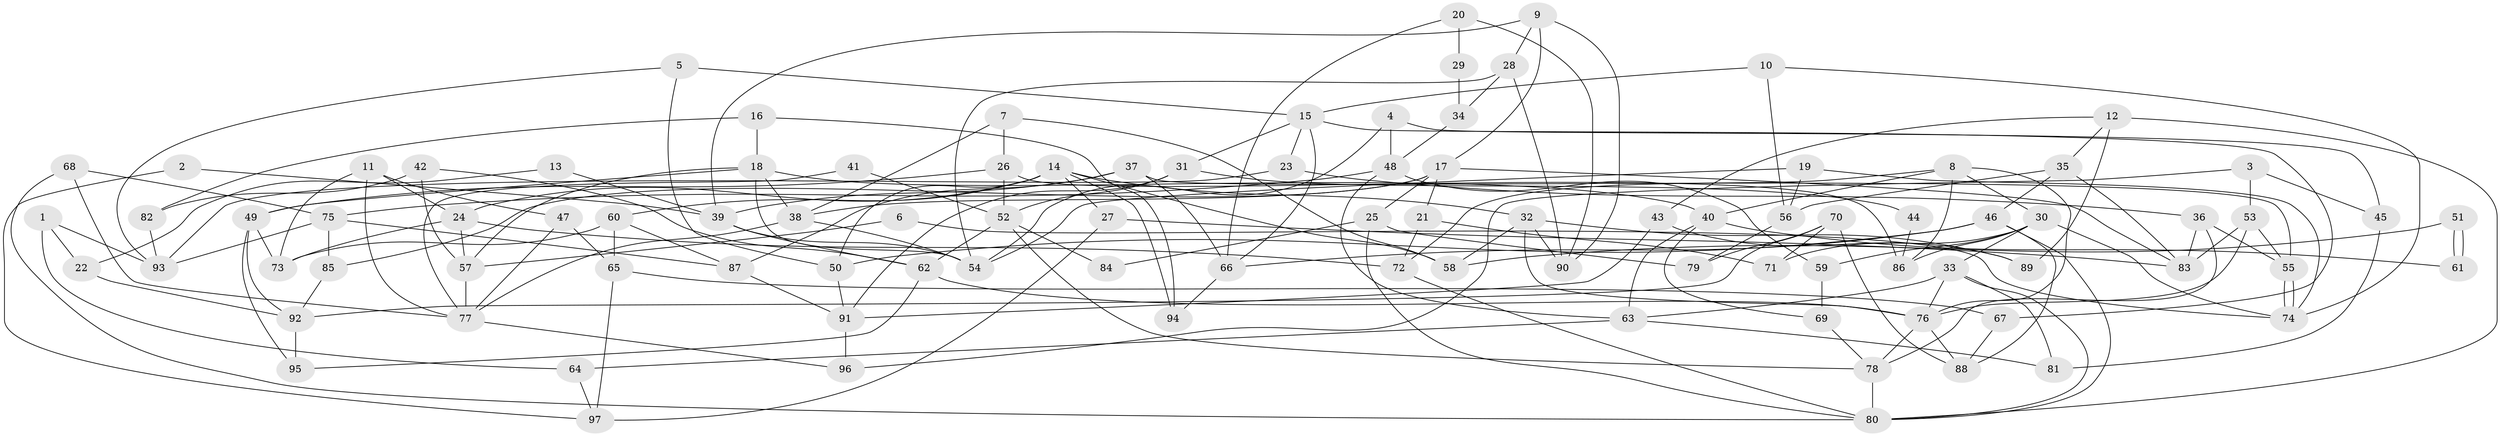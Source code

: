 // Generated by graph-tools (version 1.1) at 2025/02/03/09/25 03:02:13]
// undirected, 97 vertices, 194 edges
graph export_dot {
graph [start="1"]
  node [color=gray90,style=filled];
  1;
  2;
  3;
  4;
  5;
  6;
  7;
  8;
  9;
  10;
  11;
  12;
  13;
  14;
  15;
  16;
  17;
  18;
  19;
  20;
  21;
  22;
  23;
  24;
  25;
  26;
  27;
  28;
  29;
  30;
  31;
  32;
  33;
  34;
  35;
  36;
  37;
  38;
  39;
  40;
  41;
  42;
  43;
  44;
  45;
  46;
  47;
  48;
  49;
  50;
  51;
  52;
  53;
  54;
  55;
  56;
  57;
  58;
  59;
  60;
  61;
  62;
  63;
  64;
  65;
  66;
  67;
  68;
  69;
  70;
  71;
  72;
  73;
  74;
  75;
  76;
  77;
  78;
  79;
  80;
  81;
  82;
  83;
  84;
  85;
  86;
  87;
  88;
  89;
  90;
  91;
  92;
  93;
  94;
  95;
  96;
  97;
  1 -- 64;
  1 -- 93;
  1 -- 22;
  2 -- 97;
  2 -- 39;
  3 -- 96;
  3 -- 53;
  3 -- 45;
  4 -- 48;
  4 -- 54;
  4 -- 45;
  5 -- 93;
  5 -- 50;
  5 -- 15;
  6 -- 57;
  6 -- 74;
  7 -- 26;
  7 -- 38;
  7 -- 58;
  8 -- 30;
  8 -- 40;
  8 -- 72;
  8 -- 76;
  8 -- 86;
  9 -- 17;
  9 -- 28;
  9 -- 39;
  9 -- 90;
  10 -- 15;
  10 -- 74;
  10 -- 56;
  11 -- 77;
  11 -- 24;
  11 -- 47;
  11 -- 73;
  12 -- 43;
  12 -- 35;
  12 -- 80;
  12 -- 89;
  13 -- 39;
  13 -- 22;
  14 -- 60;
  14 -- 58;
  14 -- 24;
  14 -- 27;
  14 -- 32;
  14 -- 50;
  14 -- 94;
  15 -- 66;
  15 -- 23;
  15 -- 31;
  15 -- 67;
  16 -- 94;
  16 -- 18;
  16 -- 82;
  17 -- 83;
  17 -- 21;
  17 -- 25;
  17 -- 38;
  17 -- 85;
  18 -- 38;
  18 -- 49;
  18 -- 40;
  18 -- 54;
  18 -- 57;
  19 -- 54;
  19 -- 56;
  19 -- 74;
  20 -- 90;
  20 -- 66;
  20 -- 29;
  21 -- 71;
  21 -- 72;
  22 -- 92;
  23 -- 93;
  23 -- 36;
  24 -- 72;
  24 -- 57;
  24 -- 73;
  25 -- 80;
  25 -- 79;
  25 -- 84;
  26 -- 86;
  26 -- 52;
  26 -- 49;
  27 -- 83;
  27 -- 97;
  28 -- 90;
  28 -- 54;
  28 -- 34;
  29 -- 34;
  30 -- 74;
  30 -- 33;
  30 -- 59;
  30 -- 71;
  30 -- 86;
  31 -- 52;
  31 -- 44;
  31 -- 91;
  32 -- 76;
  32 -- 58;
  32 -- 89;
  32 -- 90;
  33 -- 76;
  33 -- 63;
  33 -- 80;
  33 -- 81;
  34 -- 48;
  35 -- 46;
  35 -- 56;
  35 -- 83;
  36 -- 78;
  36 -- 55;
  36 -- 83;
  37 -- 87;
  37 -- 55;
  37 -- 39;
  37 -- 66;
  38 -- 54;
  38 -- 77;
  39 -- 54;
  39 -- 62;
  40 -- 69;
  40 -- 61;
  40 -- 63;
  41 -- 77;
  41 -- 52;
  42 -- 62;
  42 -- 57;
  42 -- 82;
  43 -- 89;
  43 -- 91;
  44 -- 86;
  45 -- 81;
  46 -- 88;
  46 -- 80;
  46 -- 50;
  46 -- 66;
  47 -- 77;
  47 -- 65;
  48 -- 63;
  48 -- 75;
  48 -- 59;
  49 -- 73;
  49 -- 92;
  49 -- 95;
  50 -- 91;
  51 -- 61;
  51 -- 61;
  51 -- 58;
  52 -- 78;
  52 -- 62;
  52 -- 84;
  53 -- 55;
  53 -- 83;
  53 -- 76;
  55 -- 74;
  55 -- 74;
  56 -- 79;
  57 -- 77;
  59 -- 69;
  60 -- 87;
  60 -- 73;
  60 -- 65;
  62 -- 76;
  62 -- 95;
  63 -- 81;
  63 -- 64;
  64 -- 97;
  65 -- 67;
  65 -- 97;
  66 -- 94;
  67 -- 88;
  68 -- 77;
  68 -- 80;
  68 -- 75;
  69 -- 78;
  70 -- 88;
  70 -- 92;
  70 -- 71;
  70 -- 79;
  72 -- 80;
  75 -- 85;
  75 -- 87;
  75 -- 93;
  76 -- 78;
  76 -- 88;
  77 -- 96;
  78 -- 80;
  82 -- 93;
  85 -- 92;
  87 -- 91;
  91 -- 96;
  92 -- 95;
}
